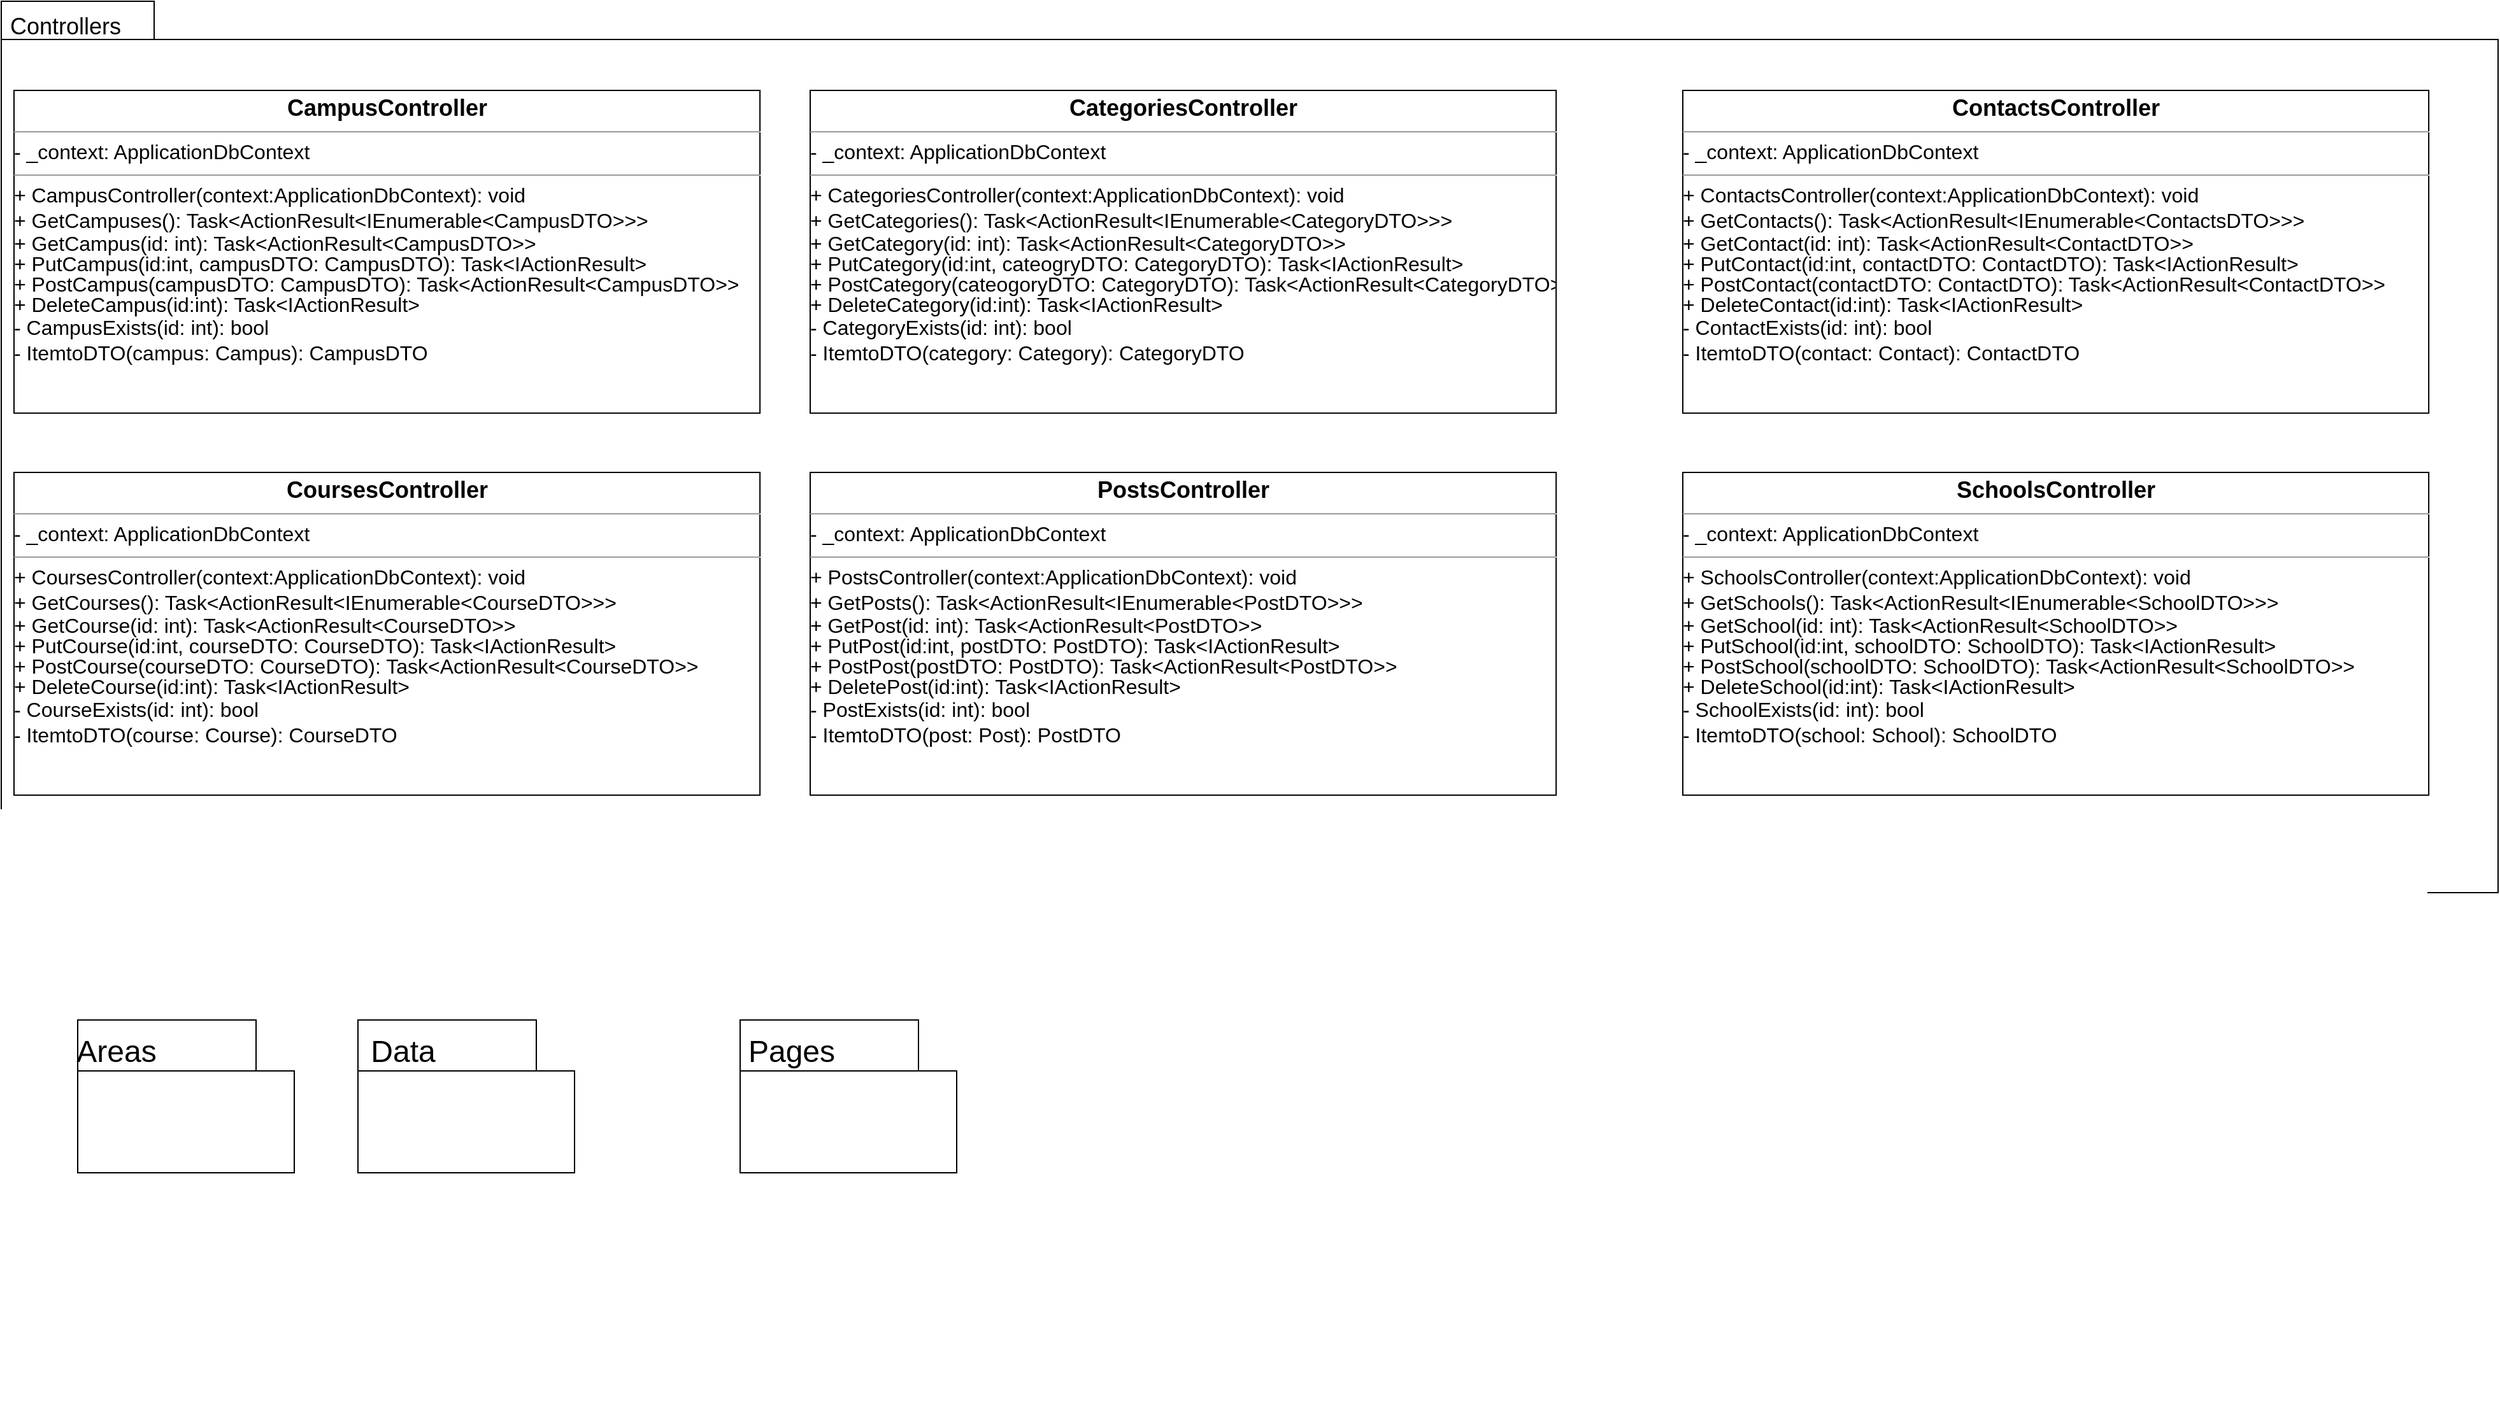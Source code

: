 <mxfile version="17.2.4" type="github">
  <diagram id="C5RBs43oDa-KdzZeNtuy" name="Page-1">
    <mxGraphModel dx="1404" dy="1586" grid="1" gridSize="10" guides="1" tooltips="1" connect="1" arrows="1" fold="1" page="1" pageScale="1" pageWidth="827" pageHeight="1169" math="0" shadow="0">
      <root>
        <mxCell id="WIyWlLk6GJQsqaUBKTNV-0" />
        <mxCell id="WIyWlLk6GJQsqaUBKTNV-1" parent="WIyWlLk6GJQsqaUBKTNV-0" />
        <mxCell id="4j7_rOV1OPiqbK45I4t4-2" value="" style="group" vertex="1" connectable="0" parent="WIyWlLk6GJQsqaUBKTNV-1">
          <mxGeometry y="80" width="1960" height="1110" as="geometry" />
        </mxCell>
        <mxCell id="4j7_rOV1OPiqbK45I4t4-22" value="" style="group" vertex="1" connectable="0" parent="4j7_rOV1OPiqbK45I4t4-2">
          <mxGeometry x="50" y="800" width="180" height="120" as="geometry" />
        </mxCell>
        <mxCell id="4j7_rOV1OPiqbK45I4t4-16" value="" style="shape=folder;fontStyle=1;spacingTop=10;tabWidth=140;tabHeight=40;tabPosition=left;html=1;fontSize=18;" vertex="1" parent="4j7_rOV1OPiqbK45I4t4-22">
          <mxGeometry x="10" width="170" height="120" as="geometry" />
        </mxCell>
        <mxCell id="4j7_rOV1OPiqbK45I4t4-19" value="&lt;font style=&quot;font-size: 24px&quot;&gt;Areas&lt;/font&gt;" style="text;html=1;align=center;verticalAlign=middle;resizable=0;points=[];autosize=1;strokeColor=none;fillColor=none;fontSize=18;" vertex="1" parent="4j7_rOV1OPiqbK45I4t4-22">
          <mxGeometry y="10" width="80" height="30" as="geometry" />
        </mxCell>
        <mxCell id="4j7_rOV1OPiqbK45I4t4-23" value="" style="group" vertex="1" connectable="0" parent="4j7_rOV1OPiqbK45I4t4-2">
          <mxGeometry x="280" y="800" width="170" height="120" as="geometry" />
        </mxCell>
        <mxCell id="4j7_rOV1OPiqbK45I4t4-20" value="" style="shape=folder;fontStyle=1;spacingTop=10;tabWidth=140;tabHeight=40;tabPosition=left;html=1;fontSize=18;" vertex="1" parent="4j7_rOV1OPiqbK45I4t4-23">
          <mxGeometry width="170" height="120" as="geometry" />
        </mxCell>
        <mxCell id="4j7_rOV1OPiqbK45I4t4-21" value="Data" style="text;html=1;align=center;verticalAlign=middle;resizable=0;points=[];autosize=1;strokeColor=none;fillColor=none;fontSize=24;" vertex="1" parent="4j7_rOV1OPiqbK45I4t4-23">
          <mxGeometry y="10" width="70" height="30" as="geometry" />
        </mxCell>
        <mxCell id="4j7_rOV1OPiqbK45I4t4-24" value="" style="group" vertex="1" connectable="0" parent="4j7_rOV1OPiqbK45I4t4-2">
          <mxGeometry width="1960" height="700" as="geometry" />
        </mxCell>
        <mxCell id="4j7_rOV1OPiqbK45I4t4-0" value="" style="shape=folder;fontStyle=1;spacingTop=10;tabWidth=120;tabHeight=30;tabPosition=left;html=1;" vertex="1" parent="4j7_rOV1OPiqbK45I4t4-24">
          <mxGeometry width="1960" height="700" as="geometry" />
        </mxCell>
        <mxCell id="4j7_rOV1OPiqbK45I4t4-1" value="&lt;font style=&quot;font-size: 18px&quot;&gt;Controllers&lt;/font&gt;" style="text;html=1;align=center;verticalAlign=middle;resizable=0;points=[];autosize=1;strokeColor=none;fillColor=none;" vertex="1" parent="4j7_rOV1OPiqbK45I4t4-24">
          <mxGeometry y="10.0" width="100" height="20" as="geometry" />
        </mxCell>
        <mxCell id="4j7_rOV1OPiqbK45I4t4-3" value="&lt;p style=&quot;margin: 0px ; margin-top: 4px ; text-align: center&quot;&gt;&lt;b&gt;&lt;font style=&quot;font-size: 18px&quot;&gt;CampusController&lt;/font&gt;&lt;/b&gt;&lt;/p&gt;&lt;hr size=&quot;1&quot;&gt;&lt;font size=&quot;3&quot;&gt;- _context: ApplicationDbContext&lt;/font&gt;&lt;div style=&quot;height: 2px&quot;&gt;&lt;/div&gt;&lt;hr size=&quot;1&quot;&gt;&lt;div style=&quot;height: 2px&quot;&gt;&lt;font size=&quot;3&quot;&gt;+ CampusController(context:ApplicationDbContext): void&lt;/font&gt;&lt;/div&gt;&lt;div style=&quot;height: 2px&quot;&gt;&lt;font size=&quot;3&quot;&gt;&lt;br&gt;&lt;/font&gt;&lt;/div&gt;&lt;div style=&quot;height: 2px&quot;&gt;&lt;font size=&quot;3&quot;&gt;&lt;br&gt;&lt;/font&gt;&lt;/div&gt;&lt;div style=&quot;height: 2px&quot;&gt;&lt;font size=&quot;3&quot;&gt;&lt;br&gt;&lt;/font&gt;&lt;/div&gt;&lt;div style=&quot;height: 2px&quot;&gt;&lt;font size=&quot;3&quot;&gt;&lt;br&gt;&lt;/font&gt;&lt;/div&gt;&lt;div style=&quot;height: 2px&quot;&gt;&lt;font size=&quot;3&quot;&gt;&lt;br&gt;&lt;/font&gt;&lt;/div&gt;&lt;div style=&quot;height: 2px&quot;&gt;&lt;font size=&quot;3&quot;&gt;&lt;br&gt;&lt;/font&gt;&lt;/div&gt;&lt;div style=&quot;height: 2px&quot;&gt;&lt;font size=&quot;3&quot;&gt;&lt;br&gt;&lt;/font&gt;&lt;/div&gt;&lt;div style=&quot;height: 2px&quot;&gt;&lt;font size=&quot;3&quot;&gt;&lt;br&gt;&lt;/font&gt;&lt;/div&gt;&lt;div style=&quot;height: 2px&quot;&gt;&lt;font size=&quot;3&quot;&gt;&lt;br&gt;&lt;/font&gt;&lt;/div&gt;&lt;div style=&quot;height: 2px&quot;&gt;&lt;font size=&quot;3&quot;&gt;+ GetCampuses(): Task&amp;lt;ActionResult&amp;lt;IEnumerable&amp;lt;CampusDTO&amp;gt;&amp;gt;&amp;gt;&lt;/font&gt;&lt;/div&gt;&lt;div style=&quot;height: 2px&quot;&gt;&lt;font size=&quot;3&quot;&gt;&lt;br&gt;&lt;/font&gt;&lt;/div&gt;&lt;div style=&quot;height: 2px&quot;&gt;&lt;font size=&quot;3&quot;&gt;&lt;br&gt;&lt;/font&gt;&lt;/div&gt;&lt;div style=&quot;height: 2px&quot;&gt;&lt;font size=&quot;3&quot;&gt;&lt;br&gt;&lt;/font&gt;&lt;/div&gt;&lt;div style=&quot;height: 2px&quot;&gt;&lt;font size=&quot;3&quot;&gt;&lt;br&gt;&lt;/font&gt;&lt;/div&gt;&lt;div style=&quot;height: 2px&quot;&gt;&lt;font size=&quot;3&quot;&gt;&lt;br&gt;&lt;/font&gt;&lt;/div&gt;&lt;div style=&quot;height: 2px&quot;&gt;&lt;font size=&quot;3&quot;&gt;&lt;br&gt;&lt;/font&gt;&lt;/div&gt;&lt;div style=&quot;height: 2px&quot;&gt;&lt;font size=&quot;3&quot;&gt;&lt;br&gt;&lt;/font&gt;&lt;/div&gt;&lt;div style=&quot;height: 2px&quot;&gt;&lt;font size=&quot;3&quot;&gt;&lt;br&gt;&lt;/font&gt;&lt;/div&gt;&lt;div style=&quot;height: 2px&quot;&gt;&lt;font size=&quot;3&quot;&gt;+ GetCampus(id: int): Task&amp;lt;ActionResult&amp;lt;CampusDTO&amp;gt;&amp;gt;&lt;/font&gt;&lt;/div&gt;&lt;div style=&quot;height: 2px&quot;&gt;&lt;font size=&quot;3&quot;&gt;&lt;br&gt;&lt;/font&gt;&lt;/div&gt;&lt;div style=&quot;height: 2px&quot;&gt;&lt;font size=&quot;3&quot;&gt;&lt;br&gt;&lt;/font&gt;&lt;/div&gt;&lt;div style=&quot;height: 2px&quot;&gt;&lt;font size=&quot;3&quot;&gt;&lt;br&gt;&lt;/font&gt;&lt;/div&gt;&lt;div style=&quot;height: 2px&quot;&gt;&lt;font size=&quot;3&quot;&gt;&lt;br&gt;&lt;/font&gt;&lt;/div&gt;&lt;div style=&quot;height: 2px&quot;&gt;&lt;font size=&quot;3&quot;&gt;&lt;br&gt;&lt;/font&gt;&lt;/div&gt;&lt;div style=&quot;height: 2px&quot;&gt;&lt;font size=&quot;3&quot;&gt;&lt;br&gt;&lt;/font&gt;&lt;/div&gt;&lt;div style=&quot;height: 2px&quot;&gt;&lt;font size=&quot;3&quot;&gt;&lt;br&gt;&lt;/font&gt;&lt;/div&gt;&lt;div style=&quot;height: 2px&quot;&gt;&lt;font size=&quot;3&quot;&gt;+ PutCampus(id:int, campusDTO: CampusDTO): Task&amp;lt;IActionResult&amp;gt;&lt;/font&gt;&lt;/div&gt;&lt;div style=&quot;height: 2px&quot;&gt;&lt;font size=&quot;3&quot;&gt;&lt;br&gt;&lt;/font&gt;&lt;/div&gt;&lt;div style=&quot;height: 2px&quot;&gt;&lt;font size=&quot;3&quot;&gt;&lt;br&gt;&lt;/font&gt;&lt;/div&gt;&lt;div style=&quot;height: 2px&quot;&gt;&lt;font size=&quot;3&quot;&gt;&lt;br&gt;&lt;/font&gt;&lt;/div&gt;&lt;div style=&quot;height: 2px&quot;&gt;&lt;font size=&quot;3&quot;&gt;&lt;br&gt;&lt;/font&gt;&lt;/div&gt;&lt;div style=&quot;height: 2px&quot;&gt;&lt;font size=&quot;3&quot;&gt;&lt;br&gt;&lt;/font&gt;&lt;/div&gt;&lt;div style=&quot;height: 2px&quot;&gt;&lt;font size=&quot;3&quot;&gt;&lt;br&gt;&lt;/font&gt;&lt;/div&gt;&lt;div style=&quot;height: 2px&quot;&gt;&lt;font size=&quot;3&quot;&gt;&lt;br&gt;&lt;/font&gt;&lt;/div&gt;&lt;div style=&quot;height: 2px&quot;&gt;&lt;font size=&quot;3&quot;&gt;+ PostCampus(campusDTO: CampusDTO): Task&amp;lt;ActionResult&amp;lt;CampusDTO&amp;gt;&amp;gt;&lt;/font&gt;&lt;/div&gt;&lt;div style=&quot;height: 2px&quot;&gt;&lt;font size=&quot;3&quot;&gt;&lt;br&gt;&lt;/font&gt;&lt;/div&gt;&lt;div style=&quot;height: 2px&quot;&gt;&lt;font size=&quot;3&quot;&gt;&lt;br&gt;&lt;/font&gt;&lt;/div&gt;&lt;div style=&quot;height: 2px&quot;&gt;&lt;font size=&quot;3&quot;&gt;&lt;br&gt;&lt;/font&gt;&lt;/div&gt;&lt;div style=&quot;height: 2px&quot;&gt;&lt;font size=&quot;3&quot;&gt;&lt;br&gt;&lt;/font&gt;&lt;/div&gt;&lt;div style=&quot;height: 2px&quot;&gt;&lt;font size=&quot;3&quot;&gt;&lt;br&gt;&lt;/font&gt;&lt;/div&gt;&lt;div style=&quot;height: 2px&quot;&gt;&lt;font size=&quot;3&quot;&gt;&lt;br&gt;&lt;/font&gt;&lt;/div&gt;&lt;div style=&quot;height: 2px&quot;&gt;&lt;font size=&quot;3&quot;&gt;&lt;br&gt;&lt;/font&gt;&lt;/div&gt;&lt;div style=&quot;height: 2px&quot;&gt;&lt;font size=&quot;3&quot;&gt;+ DeleteCampus(id:int): Task&amp;lt;IActionResult&amp;gt;&lt;/font&gt;&lt;/div&gt;&lt;div style=&quot;height: 2px&quot;&gt;&lt;font size=&quot;3&quot;&gt;&lt;br&gt;&lt;/font&gt;&lt;/div&gt;&lt;div style=&quot;height: 2px&quot;&gt;&lt;font size=&quot;3&quot;&gt;&lt;br&gt;&lt;/font&gt;&lt;/div&gt;&lt;div style=&quot;height: 2px&quot;&gt;&lt;font size=&quot;3&quot;&gt;&lt;br&gt;&lt;/font&gt;&lt;/div&gt;&lt;div style=&quot;height: 2px&quot;&gt;&lt;font size=&quot;3&quot;&gt;&lt;br&gt;&lt;/font&gt;&lt;/div&gt;&lt;div style=&quot;height: 2px&quot;&gt;&lt;font size=&quot;3&quot;&gt;&lt;br&gt;&lt;/font&gt;&lt;/div&gt;&lt;div style=&quot;height: 2px&quot;&gt;&lt;font size=&quot;3&quot;&gt;&lt;br&gt;&lt;/font&gt;&lt;/div&gt;&lt;div style=&quot;height: 2px&quot;&gt;&lt;font size=&quot;3&quot;&gt;&lt;br&gt;&lt;/font&gt;&lt;/div&gt;&lt;div style=&quot;height: 2px&quot;&gt;&lt;font size=&quot;3&quot;&gt;&lt;br&gt;&lt;/font&gt;&lt;/div&gt;&lt;div style=&quot;height: 2px&quot;&gt;&lt;font size=&quot;3&quot;&gt;- CampusExists(id: int): bool&lt;/font&gt;&lt;/div&gt;&lt;div style=&quot;height: 2px&quot;&gt;&lt;font size=&quot;3&quot;&gt;&lt;br&gt;&lt;/font&gt;&lt;/div&gt;&lt;div style=&quot;height: 2px&quot;&gt;&lt;font size=&quot;3&quot;&gt;&lt;br&gt;&lt;/font&gt;&lt;/div&gt;&lt;div style=&quot;height: 2px&quot;&gt;&lt;font size=&quot;3&quot;&gt;&lt;br&gt;&lt;/font&gt;&lt;/div&gt;&lt;div style=&quot;height: 2px&quot;&gt;&lt;br&gt;&lt;/div&gt;&lt;div style=&quot;height: 2px&quot;&gt;&lt;br&gt;&lt;/div&gt;&lt;div style=&quot;height: 2px&quot;&gt;&lt;br&gt;&lt;/div&gt;&lt;div style=&quot;height: 2px&quot;&gt;&lt;br&gt;&lt;/div&gt;&lt;div style=&quot;height: 2px&quot;&gt;&lt;br&gt;&lt;/div&gt;&lt;div style=&quot;height: 2px&quot;&gt;&lt;font size=&quot;3&quot;&gt;&lt;br&gt;&lt;/font&gt;&lt;/div&gt;&lt;div style=&quot;height: 2px&quot;&gt;&lt;font size=&quot;3&quot;&gt;- ItemtoDTO(campus: Campus): CampusDTO&lt;/font&gt;&lt;/div&gt;&lt;div style=&quot;height: 2px&quot;&gt;&lt;font size=&quot;3&quot;&gt;&lt;br&gt;&lt;/font&gt;&lt;/div&gt;&lt;div style=&quot;height: 2px&quot;&gt;&lt;font size=&quot;3&quot;&gt;&lt;br&gt;&lt;/font&gt;&lt;/div&gt;&lt;div style=&quot;height: 2px&quot;&gt;&lt;br&gt;&lt;/div&gt;" style="verticalAlign=top;align=left;overflow=fill;fontSize=12;fontFamily=Helvetica;html=1;" vertex="1" parent="4j7_rOV1OPiqbK45I4t4-24">
          <mxGeometry x="10" y="70" width="585.57" height="253.42" as="geometry" />
        </mxCell>
        <mxCell id="4j7_rOV1OPiqbK45I4t4-5" value="&lt;p style=&quot;margin: 0px ; margin-top: 4px ; text-align: center&quot;&gt;&lt;b&gt;&lt;font style=&quot;font-size: 18px&quot;&gt;CategoriesController&lt;/font&gt;&lt;/b&gt;&lt;/p&gt;&lt;hr size=&quot;1&quot;&gt;&lt;font size=&quot;3&quot;&gt;- _context: ApplicationDbContext&lt;/font&gt;&lt;div style=&quot;height: 2px&quot;&gt;&lt;/div&gt;&lt;hr size=&quot;1&quot;&gt;&lt;div style=&quot;height: 2px&quot;&gt;&lt;font size=&quot;3&quot;&gt;+ CategoriesController(context:ApplicationDbContext): void&lt;/font&gt;&lt;/div&gt;&lt;div style=&quot;height: 2px&quot;&gt;&lt;font size=&quot;3&quot;&gt;&lt;br&gt;&lt;/font&gt;&lt;/div&gt;&lt;div style=&quot;height: 2px&quot;&gt;&lt;font size=&quot;3&quot;&gt;&lt;br&gt;&lt;/font&gt;&lt;/div&gt;&lt;div style=&quot;height: 2px&quot;&gt;&lt;font size=&quot;3&quot;&gt;&lt;br&gt;&lt;/font&gt;&lt;/div&gt;&lt;div style=&quot;height: 2px&quot;&gt;&lt;font size=&quot;3&quot;&gt;&lt;br&gt;&lt;/font&gt;&lt;/div&gt;&lt;div style=&quot;height: 2px&quot;&gt;&lt;font size=&quot;3&quot;&gt;&lt;br&gt;&lt;/font&gt;&lt;/div&gt;&lt;div style=&quot;height: 2px&quot;&gt;&lt;font size=&quot;3&quot;&gt;&lt;br&gt;&lt;/font&gt;&lt;/div&gt;&lt;div style=&quot;height: 2px&quot;&gt;&lt;font size=&quot;3&quot;&gt;&lt;br&gt;&lt;/font&gt;&lt;/div&gt;&lt;div style=&quot;height: 2px&quot;&gt;&lt;font size=&quot;3&quot;&gt;&lt;br&gt;&lt;/font&gt;&lt;/div&gt;&lt;div style=&quot;height: 2px&quot;&gt;&lt;font size=&quot;3&quot;&gt;&lt;br&gt;&lt;/font&gt;&lt;/div&gt;&lt;div style=&quot;height: 2px&quot;&gt;&lt;font size=&quot;3&quot;&gt;+ GetCategories(): Task&amp;lt;ActionResult&amp;lt;IEnumerable&amp;lt;CategoryDTO&amp;gt;&amp;gt;&amp;gt;&lt;/font&gt;&lt;/div&gt;&lt;div style=&quot;height: 2px&quot;&gt;&lt;font size=&quot;3&quot;&gt;&lt;br&gt;&lt;/font&gt;&lt;/div&gt;&lt;div style=&quot;height: 2px&quot;&gt;&lt;font size=&quot;3&quot;&gt;&lt;br&gt;&lt;/font&gt;&lt;/div&gt;&lt;div style=&quot;height: 2px&quot;&gt;&lt;font size=&quot;3&quot;&gt;&lt;br&gt;&lt;/font&gt;&lt;/div&gt;&lt;div style=&quot;height: 2px&quot;&gt;&lt;font size=&quot;3&quot;&gt;&lt;br&gt;&lt;/font&gt;&lt;/div&gt;&lt;div style=&quot;height: 2px&quot;&gt;&lt;font size=&quot;3&quot;&gt;&lt;br&gt;&lt;/font&gt;&lt;/div&gt;&lt;div style=&quot;height: 2px&quot;&gt;&lt;font size=&quot;3&quot;&gt;&lt;br&gt;&lt;/font&gt;&lt;/div&gt;&lt;div style=&quot;height: 2px&quot;&gt;&lt;font size=&quot;3&quot;&gt;&lt;br&gt;&lt;/font&gt;&lt;/div&gt;&lt;div style=&quot;height: 2px&quot;&gt;&lt;font size=&quot;3&quot;&gt;&lt;br&gt;&lt;/font&gt;&lt;/div&gt;&lt;div style=&quot;height: 2px&quot;&gt;&lt;font size=&quot;3&quot;&gt;+ GetCategory(id: int): Task&amp;lt;ActionResult&amp;lt;CategoryDTO&amp;gt;&amp;gt;&lt;/font&gt;&lt;/div&gt;&lt;div style=&quot;height: 2px&quot;&gt;&lt;font size=&quot;3&quot;&gt;&lt;br&gt;&lt;/font&gt;&lt;/div&gt;&lt;div style=&quot;height: 2px&quot;&gt;&lt;font size=&quot;3&quot;&gt;&lt;br&gt;&lt;/font&gt;&lt;/div&gt;&lt;div style=&quot;height: 2px&quot;&gt;&lt;font size=&quot;3&quot;&gt;&lt;br&gt;&lt;/font&gt;&lt;/div&gt;&lt;div style=&quot;height: 2px&quot;&gt;&lt;font size=&quot;3&quot;&gt;&lt;br&gt;&lt;/font&gt;&lt;/div&gt;&lt;div style=&quot;height: 2px&quot;&gt;&lt;font size=&quot;3&quot;&gt;&lt;br&gt;&lt;/font&gt;&lt;/div&gt;&lt;div style=&quot;height: 2px&quot;&gt;&lt;font size=&quot;3&quot;&gt;&lt;br&gt;&lt;/font&gt;&lt;/div&gt;&lt;div style=&quot;height: 2px&quot;&gt;&lt;font size=&quot;3&quot;&gt;&lt;br&gt;&lt;/font&gt;&lt;/div&gt;&lt;div style=&quot;height: 2px&quot;&gt;&lt;font size=&quot;3&quot;&gt;+ PutCategory(id:int, cateogryDTO: CategoryDTO): Task&amp;lt;IActionResult&amp;gt;&lt;/font&gt;&lt;/div&gt;&lt;div style=&quot;height: 2px&quot;&gt;&lt;font size=&quot;3&quot;&gt;&lt;br&gt;&lt;/font&gt;&lt;/div&gt;&lt;div style=&quot;height: 2px&quot;&gt;&lt;font size=&quot;3&quot;&gt;&lt;br&gt;&lt;/font&gt;&lt;/div&gt;&lt;div style=&quot;height: 2px&quot;&gt;&lt;font size=&quot;3&quot;&gt;&lt;br&gt;&lt;/font&gt;&lt;/div&gt;&lt;div style=&quot;height: 2px&quot;&gt;&lt;font size=&quot;3&quot;&gt;&lt;br&gt;&lt;/font&gt;&lt;/div&gt;&lt;div style=&quot;height: 2px&quot;&gt;&lt;font size=&quot;3&quot;&gt;&lt;br&gt;&lt;/font&gt;&lt;/div&gt;&lt;div style=&quot;height: 2px&quot;&gt;&lt;font size=&quot;3&quot;&gt;&lt;br&gt;&lt;/font&gt;&lt;/div&gt;&lt;div style=&quot;height: 2px&quot;&gt;&lt;font size=&quot;3&quot;&gt;&lt;br&gt;&lt;/font&gt;&lt;/div&gt;&lt;div style=&quot;height: 2px&quot;&gt;&lt;font size=&quot;3&quot;&gt;+ PostCategory(cateogoryDTO: CategoryDTO): Task&amp;lt;ActionResult&amp;lt;CategoryDTO&amp;gt;&amp;gt;&lt;/font&gt;&lt;/div&gt;&lt;div style=&quot;height: 2px&quot;&gt;&lt;font size=&quot;3&quot;&gt;&lt;br&gt;&lt;/font&gt;&lt;/div&gt;&lt;div style=&quot;height: 2px&quot;&gt;&lt;font size=&quot;3&quot;&gt;&lt;br&gt;&lt;/font&gt;&lt;/div&gt;&lt;div style=&quot;height: 2px&quot;&gt;&lt;font size=&quot;3&quot;&gt;&lt;br&gt;&lt;/font&gt;&lt;/div&gt;&lt;div style=&quot;height: 2px&quot;&gt;&lt;font size=&quot;3&quot;&gt;&lt;br&gt;&lt;/font&gt;&lt;/div&gt;&lt;div style=&quot;height: 2px&quot;&gt;&lt;font size=&quot;3&quot;&gt;&lt;br&gt;&lt;/font&gt;&lt;/div&gt;&lt;div style=&quot;height: 2px&quot;&gt;&lt;font size=&quot;3&quot;&gt;&lt;br&gt;&lt;/font&gt;&lt;/div&gt;&lt;div style=&quot;height: 2px&quot;&gt;&lt;font size=&quot;3&quot;&gt;&lt;br&gt;&lt;/font&gt;&lt;/div&gt;&lt;div style=&quot;height: 2px&quot;&gt;&lt;font size=&quot;3&quot;&gt;+ DeleteCategory(id:int): Task&amp;lt;IActionResult&amp;gt;&lt;/font&gt;&lt;/div&gt;&lt;div style=&quot;height: 2px&quot;&gt;&lt;font size=&quot;3&quot;&gt;&lt;br&gt;&lt;/font&gt;&lt;/div&gt;&lt;div style=&quot;height: 2px&quot;&gt;&lt;font size=&quot;3&quot;&gt;&lt;br&gt;&lt;/font&gt;&lt;/div&gt;&lt;div style=&quot;height: 2px&quot;&gt;&lt;font size=&quot;3&quot;&gt;&lt;br&gt;&lt;/font&gt;&lt;/div&gt;&lt;div style=&quot;height: 2px&quot;&gt;&lt;font size=&quot;3&quot;&gt;&lt;br&gt;&lt;/font&gt;&lt;/div&gt;&lt;div style=&quot;height: 2px&quot;&gt;&lt;font size=&quot;3&quot;&gt;&lt;br&gt;&lt;/font&gt;&lt;/div&gt;&lt;div style=&quot;height: 2px&quot;&gt;&lt;font size=&quot;3&quot;&gt;&lt;br&gt;&lt;/font&gt;&lt;/div&gt;&lt;div style=&quot;height: 2px&quot;&gt;&lt;font size=&quot;3&quot;&gt;&lt;br&gt;&lt;/font&gt;&lt;/div&gt;&lt;div style=&quot;height: 2px&quot;&gt;&lt;font size=&quot;3&quot;&gt;&lt;br&gt;&lt;/font&gt;&lt;/div&gt;&lt;div style=&quot;height: 2px&quot;&gt;&lt;font size=&quot;3&quot;&gt;- CategoryExists(id: int): bool&lt;/font&gt;&lt;/div&gt;&lt;div style=&quot;height: 2px&quot;&gt;&lt;font size=&quot;3&quot;&gt;&lt;br&gt;&lt;/font&gt;&lt;/div&gt;&lt;div style=&quot;height: 2px&quot;&gt;&lt;font size=&quot;3&quot;&gt;&lt;br&gt;&lt;/font&gt;&lt;/div&gt;&lt;div style=&quot;height: 2px&quot;&gt;&lt;font size=&quot;3&quot;&gt;&lt;br&gt;&lt;/font&gt;&lt;/div&gt;&lt;div style=&quot;height: 2px&quot;&gt;&lt;br&gt;&lt;/div&gt;&lt;div style=&quot;height: 2px&quot;&gt;&lt;br&gt;&lt;/div&gt;&lt;div style=&quot;height: 2px&quot;&gt;&lt;br&gt;&lt;/div&gt;&lt;div style=&quot;height: 2px&quot;&gt;&lt;br&gt;&lt;/div&gt;&lt;div style=&quot;height: 2px&quot;&gt;&lt;br&gt;&lt;/div&gt;&lt;div style=&quot;height: 2px&quot;&gt;&lt;font size=&quot;3&quot;&gt;&lt;br&gt;&lt;/font&gt;&lt;/div&gt;&lt;div style=&quot;height: 2px&quot;&gt;&lt;font size=&quot;3&quot;&gt;- ItemtoDTO(category: Category): CategoryDTO&lt;/font&gt;&lt;/div&gt;&lt;div style=&quot;height: 2px&quot;&gt;&lt;font size=&quot;3&quot;&gt;&lt;br&gt;&lt;/font&gt;&lt;/div&gt;&lt;div style=&quot;height: 2px&quot;&gt;&lt;font size=&quot;3&quot;&gt;&lt;br&gt;&lt;/font&gt;&lt;/div&gt;&lt;div style=&quot;height: 2px&quot;&gt;&lt;br&gt;&lt;/div&gt;" style="verticalAlign=top;align=left;overflow=fill;fontSize=12;fontFamily=Helvetica;html=1;" vertex="1" parent="4j7_rOV1OPiqbK45I4t4-24">
          <mxGeometry x="635" y="70" width="585.57" height="253.42" as="geometry" />
        </mxCell>
        <mxCell id="4j7_rOV1OPiqbK45I4t4-12" value="&lt;p style=&quot;margin: 0px ; margin-top: 4px ; text-align: center&quot;&gt;&lt;b&gt;&lt;font style=&quot;font-size: 18px&quot;&gt;ContactsController&lt;/font&gt;&lt;/b&gt;&lt;/p&gt;&lt;hr size=&quot;1&quot;&gt;&lt;font size=&quot;3&quot;&gt;- _context: ApplicationDbContext&lt;/font&gt;&lt;div style=&quot;height: 2px&quot;&gt;&lt;/div&gt;&lt;hr size=&quot;1&quot;&gt;&lt;div style=&quot;height: 2px&quot;&gt;&lt;font size=&quot;3&quot;&gt;+ ContactsController(context:ApplicationDbContext): void&lt;/font&gt;&lt;/div&gt;&lt;div style=&quot;height: 2px&quot;&gt;&lt;font size=&quot;3&quot;&gt;&lt;br&gt;&lt;/font&gt;&lt;/div&gt;&lt;div style=&quot;height: 2px&quot;&gt;&lt;font size=&quot;3&quot;&gt;&lt;br&gt;&lt;/font&gt;&lt;/div&gt;&lt;div style=&quot;height: 2px&quot;&gt;&lt;font size=&quot;3&quot;&gt;&lt;br&gt;&lt;/font&gt;&lt;/div&gt;&lt;div style=&quot;height: 2px&quot;&gt;&lt;font size=&quot;3&quot;&gt;&lt;br&gt;&lt;/font&gt;&lt;/div&gt;&lt;div style=&quot;height: 2px&quot;&gt;&lt;font size=&quot;3&quot;&gt;&lt;br&gt;&lt;/font&gt;&lt;/div&gt;&lt;div style=&quot;height: 2px&quot;&gt;&lt;font size=&quot;3&quot;&gt;&lt;br&gt;&lt;/font&gt;&lt;/div&gt;&lt;div style=&quot;height: 2px&quot;&gt;&lt;font size=&quot;3&quot;&gt;&lt;br&gt;&lt;/font&gt;&lt;/div&gt;&lt;div style=&quot;height: 2px&quot;&gt;&lt;font size=&quot;3&quot;&gt;&lt;br&gt;&lt;/font&gt;&lt;/div&gt;&lt;div style=&quot;height: 2px&quot;&gt;&lt;font size=&quot;3&quot;&gt;&lt;br&gt;&lt;/font&gt;&lt;/div&gt;&lt;div style=&quot;height: 2px&quot;&gt;&lt;font size=&quot;3&quot;&gt;+ GetContacts(): Task&amp;lt;ActionResult&amp;lt;IEnumerable&amp;lt;ContactsDTO&amp;gt;&amp;gt;&amp;gt;&lt;/font&gt;&lt;/div&gt;&lt;div style=&quot;height: 2px&quot;&gt;&lt;font size=&quot;3&quot;&gt;&lt;br&gt;&lt;/font&gt;&lt;/div&gt;&lt;div style=&quot;height: 2px&quot;&gt;&lt;font size=&quot;3&quot;&gt;&lt;br&gt;&lt;/font&gt;&lt;/div&gt;&lt;div style=&quot;height: 2px&quot;&gt;&lt;font size=&quot;3&quot;&gt;&lt;br&gt;&lt;/font&gt;&lt;/div&gt;&lt;div style=&quot;height: 2px&quot;&gt;&lt;font size=&quot;3&quot;&gt;&lt;br&gt;&lt;/font&gt;&lt;/div&gt;&lt;div style=&quot;height: 2px&quot;&gt;&lt;font size=&quot;3&quot;&gt;&lt;br&gt;&lt;/font&gt;&lt;/div&gt;&lt;div style=&quot;height: 2px&quot;&gt;&lt;font size=&quot;3&quot;&gt;&lt;br&gt;&lt;/font&gt;&lt;/div&gt;&lt;div style=&quot;height: 2px&quot;&gt;&lt;font size=&quot;3&quot;&gt;&lt;br&gt;&lt;/font&gt;&lt;/div&gt;&lt;div style=&quot;height: 2px&quot;&gt;&lt;font size=&quot;3&quot;&gt;&lt;br&gt;&lt;/font&gt;&lt;/div&gt;&lt;div style=&quot;height: 2px&quot;&gt;&lt;font size=&quot;3&quot;&gt;+ GetContact(id: int): Task&amp;lt;ActionResult&amp;lt;ContactDTO&amp;gt;&amp;gt;&lt;/font&gt;&lt;/div&gt;&lt;div style=&quot;height: 2px&quot;&gt;&lt;font size=&quot;3&quot;&gt;&lt;br&gt;&lt;/font&gt;&lt;/div&gt;&lt;div style=&quot;height: 2px&quot;&gt;&lt;font size=&quot;3&quot;&gt;&lt;br&gt;&lt;/font&gt;&lt;/div&gt;&lt;div style=&quot;height: 2px&quot;&gt;&lt;font size=&quot;3&quot;&gt;&lt;br&gt;&lt;/font&gt;&lt;/div&gt;&lt;div style=&quot;height: 2px&quot;&gt;&lt;font size=&quot;3&quot;&gt;&lt;br&gt;&lt;/font&gt;&lt;/div&gt;&lt;div style=&quot;height: 2px&quot;&gt;&lt;font size=&quot;3&quot;&gt;&lt;br&gt;&lt;/font&gt;&lt;/div&gt;&lt;div style=&quot;height: 2px&quot;&gt;&lt;font size=&quot;3&quot;&gt;&lt;br&gt;&lt;/font&gt;&lt;/div&gt;&lt;div style=&quot;height: 2px&quot;&gt;&lt;font size=&quot;3&quot;&gt;&lt;br&gt;&lt;/font&gt;&lt;/div&gt;&lt;div style=&quot;height: 2px&quot;&gt;&lt;font size=&quot;3&quot;&gt;+ PutContact(id:int, contactDTO: ContactDTO): Task&amp;lt;IActionResult&amp;gt;&lt;/font&gt;&lt;/div&gt;&lt;div style=&quot;height: 2px&quot;&gt;&lt;font size=&quot;3&quot;&gt;&lt;br&gt;&lt;/font&gt;&lt;/div&gt;&lt;div style=&quot;height: 2px&quot;&gt;&lt;font size=&quot;3&quot;&gt;&lt;br&gt;&lt;/font&gt;&lt;/div&gt;&lt;div style=&quot;height: 2px&quot;&gt;&lt;font size=&quot;3&quot;&gt;&lt;br&gt;&lt;/font&gt;&lt;/div&gt;&lt;div style=&quot;height: 2px&quot;&gt;&lt;font size=&quot;3&quot;&gt;&lt;br&gt;&lt;/font&gt;&lt;/div&gt;&lt;div style=&quot;height: 2px&quot;&gt;&lt;font size=&quot;3&quot;&gt;&lt;br&gt;&lt;/font&gt;&lt;/div&gt;&lt;div style=&quot;height: 2px&quot;&gt;&lt;font size=&quot;3&quot;&gt;&lt;br&gt;&lt;/font&gt;&lt;/div&gt;&lt;div style=&quot;height: 2px&quot;&gt;&lt;font size=&quot;3&quot;&gt;&lt;br&gt;&lt;/font&gt;&lt;/div&gt;&lt;div style=&quot;height: 2px&quot;&gt;&lt;font size=&quot;3&quot;&gt;+ PostContact(contactDTO: ContactDTO): Task&amp;lt;ActionResult&amp;lt;ContactDTO&amp;gt;&amp;gt;&lt;/font&gt;&lt;/div&gt;&lt;div style=&quot;height: 2px&quot;&gt;&lt;font size=&quot;3&quot;&gt;&lt;br&gt;&lt;/font&gt;&lt;/div&gt;&lt;div style=&quot;height: 2px&quot;&gt;&lt;font size=&quot;3&quot;&gt;&lt;br&gt;&lt;/font&gt;&lt;/div&gt;&lt;div style=&quot;height: 2px&quot;&gt;&lt;font size=&quot;3&quot;&gt;&lt;br&gt;&lt;/font&gt;&lt;/div&gt;&lt;div style=&quot;height: 2px&quot;&gt;&lt;font size=&quot;3&quot;&gt;&lt;br&gt;&lt;/font&gt;&lt;/div&gt;&lt;div style=&quot;height: 2px&quot;&gt;&lt;font size=&quot;3&quot;&gt;&lt;br&gt;&lt;/font&gt;&lt;/div&gt;&lt;div style=&quot;height: 2px&quot;&gt;&lt;font size=&quot;3&quot;&gt;&lt;br&gt;&lt;/font&gt;&lt;/div&gt;&lt;div style=&quot;height: 2px&quot;&gt;&lt;font size=&quot;3&quot;&gt;&lt;br&gt;&lt;/font&gt;&lt;/div&gt;&lt;div style=&quot;height: 2px&quot;&gt;&lt;font size=&quot;3&quot;&gt;+ DeleteContact(id:int): Task&amp;lt;IActionResult&amp;gt;&lt;/font&gt;&lt;/div&gt;&lt;div style=&quot;height: 2px&quot;&gt;&lt;font size=&quot;3&quot;&gt;&lt;br&gt;&lt;/font&gt;&lt;/div&gt;&lt;div style=&quot;height: 2px&quot;&gt;&lt;font size=&quot;3&quot;&gt;&lt;br&gt;&lt;/font&gt;&lt;/div&gt;&lt;div style=&quot;height: 2px&quot;&gt;&lt;font size=&quot;3&quot;&gt;&lt;br&gt;&lt;/font&gt;&lt;/div&gt;&lt;div style=&quot;height: 2px&quot;&gt;&lt;font size=&quot;3&quot;&gt;&lt;br&gt;&lt;/font&gt;&lt;/div&gt;&lt;div style=&quot;height: 2px&quot;&gt;&lt;font size=&quot;3&quot;&gt;&lt;br&gt;&lt;/font&gt;&lt;/div&gt;&lt;div style=&quot;height: 2px&quot;&gt;&lt;font size=&quot;3&quot;&gt;&lt;br&gt;&lt;/font&gt;&lt;/div&gt;&lt;div style=&quot;height: 2px&quot;&gt;&lt;font size=&quot;3&quot;&gt;&lt;br&gt;&lt;/font&gt;&lt;/div&gt;&lt;div style=&quot;height: 2px&quot;&gt;&lt;font size=&quot;3&quot;&gt;&lt;br&gt;&lt;/font&gt;&lt;/div&gt;&lt;div style=&quot;height: 2px&quot;&gt;&lt;font size=&quot;3&quot;&gt;- ContactExists(id: int): bool&lt;/font&gt;&lt;/div&gt;&lt;div style=&quot;height: 2px&quot;&gt;&lt;font size=&quot;3&quot;&gt;&lt;br&gt;&lt;/font&gt;&lt;/div&gt;&lt;div style=&quot;height: 2px&quot;&gt;&lt;font size=&quot;3&quot;&gt;&lt;br&gt;&lt;/font&gt;&lt;/div&gt;&lt;div style=&quot;height: 2px&quot;&gt;&lt;font size=&quot;3&quot;&gt;&lt;br&gt;&lt;/font&gt;&lt;/div&gt;&lt;div style=&quot;height: 2px&quot;&gt;&lt;br&gt;&lt;/div&gt;&lt;div style=&quot;height: 2px&quot;&gt;&lt;br&gt;&lt;/div&gt;&lt;div style=&quot;height: 2px&quot;&gt;&lt;br&gt;&lt;/div&gt;&lt;div style=&quot;height: 2px&quot;&gt;&lt;br&gt;&lt;/div&gt;&lt;div style=&quot;height: 2px&quot;&gt;&lt;br&gt;&lt;/div&gt;&lt;div style=&quot;height: 2px&quot;&gt;&lt;font size=&quot;3&quot;&gt;&lt;br&gt;&lt;/font&gt;&lt;/div&gt;&lt;div style=&quot;height: 2px&quot;&gt;&lt;font size=&quot;3&quot;&gt;- ItemtoDTO(contact: Contact): ContactDTO&lt;/font&gt;&lt;/div&gt;&lt;div style=&quot;height: 2px&quot;&gt;&lt;font size=&quot;3&quot;&gt;&lt;br&gt;&lt;/font&gt;&lt;/div&gt;&lt;div style=&quot;height: 2px&quot;&gt;&lt;font size=&quot;3&quot;&gt;&lt;br&gt;&lt;/font&gt;&lt;/div&gt;&lt;div style=&quot;height: 2px&quot;&gt;&lt;br&gt;&lt;/div&gt;" style="verticalAlign=top;align=left;overflow=fill;fontSize=12;fontFamily=Helvetica;html=1;" vertex="1" parent="4j7_rOV1OPiqbK45I4t4-24">
          <mxGeometry x="1320" y="70" width="585.57" height="253.42" as="geometry" />
        </mxCell>
        <mxCell id="4j7_rOV1OPiqbK45I4t4-13" value="&lt;p style=&quot;margin: 0px ; margin-top: 4px ; text-align: center&quot;&gt;&lt;b&gt;&lt;font style=&quot;font-size: 18px&quot;&gt;CoursesController&lt;/font&gt;&lt;/b&gt;&lt;/p&gt;&lt;hr size=&quot;1&quot;&gt;&lt;font size=&quot;3&quot;&gt;- _context: ApplicationDbContext&lt;/font&gt;&lt;div style=&quot;height: 2px&quot;&gt;&lt;/div&gt;&lt;hr size=&quot;1&quot;&gt;&lt;div style=&quot;height: 2px&quot;&gt;&lt;font size=&quot;3&quot;&gt;+ CoursesController(context:ApplicationDbContext): void&lt;/font&gt;&lt;/div&gt;&lt;div style=&quot;height: 2px&quot;&gt;&lt;font size=&quot;3&quot;&gt;&lt;br&gt;&lt;/font&gt;&lt;/div&gt;&lt;div style=&quot;height: 2px&quot;&gt;&lt;font size=&quot;3&quot;&gt;&lt;br&gt;&lt;/font&gt;&lt;/div&gt;&lt;div style=&quot;height: 2px&quot;&gt;&lt;font size=&quot;3&quot;&gt;&lt;br&gt;&lt;/font&gt;&lt;/div&gt;&lt;div style=&quot;height: 2px&quot;&gt;&lt;font size=&quot;3&quot;&gt;&lt;br&gt;&lt;/font&gt;&lt;/div&gt;&lt;div style=&quot;height: 2px&quot;&gt;&lt;font size=&quot;3&quot;&gt;&lt;br&gt;&lt;/font&gt;&lt;/div&gt;&lt;div style=&quot;height: 2px&quot;&gt;&lt;font size=&quot;3&quot;&gt;&lt;br&gt;&lt;/font&gt;&lt;/div&gt;&lt;div style=&quot;height: 2px&quot;&gt;&lt;font size=&quot;3&quot;&gt;&lt;br&gt;&lt;/font&gt;&lt;/div&gt;&lt;div style=&quot;height: 2px&quot;&gt;&lt;font size=&quot;3&quot;&gt;&lt;br&gt;&lt;/font&gt;&lt;/div&gt;&lt;div style=&quot;height: 2px&quot;&gt;&lt;font size=&quot;3&quot;&gt;&lt;br&gt;&lt;/font&gt;&lt;/div&gt;&lt;div style=&quot;height: 2px&quot;&gt;&lt;font size=&quot;3&quot;&gt;+ GetCourses(): Task&amp;lt;ActionResult&amp;lt;IEnumerable&amp;lt;CourseDTO&amp;gt;&amp;gt;&amp;gt;&lt;/font&gt;&lt;/div&gt;&lt;div style=&quot;height: 2px&quot;&gt;&lt;font size=&quot;3&quot;&gt;&lt;br&gt;&lt;/font&gt;&lt;/div&gt;&lt;div style=&quot;height: 2px&quot;&gt;&lt;font size=&quot;3&quot;&gt;&lt;br&gt;&lt;/font&gt;&lt;/div&gt;&lt;div style=&quot;height: 2px&quot;&gt;&lt;font size=&quot;3&quot;&gt;&lt;br&gt;&lt;/font&gt;&lt;/div&gt;&lt;div style=&quot;height: 2px&quot;&gt;&lt;font size=&quot;3&quot;&gt;&lt;br&gt;&lt;/font&gt;&lt;/div&gt;&lt;div style=&quot;height: 2px&quot;&gt;&lt;font size=&quot;3&quot;&gt;&lt;br&gt;&lt;/font&gt;&lt;/div&gt;&lt;div style=&quot;height: 2px&quot;&gt;&lt;font size=&quot;3&quot;&gt;&lt;br&gt;&lt;/font&gt;&lt;/div&gt;&lt;div style=&quot;height: 2px&quot;&gt;&lt;font size=&quot;3&quot;&gt;&lt;br&gt;&lt;/font&gt;&lt;/div&gt;&lt;div style=&quot;height: 2px&quot;&gt;&lt;font size=&quot;3&quot;&gt;&lt;br&gt;&lt;/font&gt;&lt;/div&gt;&lt;div style=&quot;height: 2px&quot;&gt;&lt;font size=&quot;3&quot;&gt;+ GetCourse(id: int): Task&amp;lt;ActionResult&amp;lt;CourseDTO&amp;gt;&amp;gt;&lt;/font&gt;&lt;/div&gt;&lt;div style=&quot;height: 2px&quot;&gt;&lt;font size=&quot;3&quot;&gt;&lt;br&gt;&lt;/font&gt;&lt;/div&gt;&lt;div style=&quot;height: 2px&quot;&gt;&lt;font size=&quot;3&quot;&gt;&lt;br&gt;&lt;/font&gt;&lt;/div&gt;&lt;div style=&quot;height: 2px&quot;&gt;&lt;font size=&quot;3&quot;&gt;&lt;br&gt;&lt;/font&gt;&lt;/div&gt;&lt;div style=&quot;height: 2px&quot;&gt;&lt;font size=&quot;3&quot;&gt;&lt;br&gt;&lt;/font&gt;&lt;/div&gt;&lt;div style=&quot;height: 2px&quot;&gt;&lt;font size=&quot;3&quot;&gt;&lt;br&gt;&lt;/font&gt;&lt;/div&gt;&lt;div style=&quot;height: 2px&quot;&gt;&lt;font size=&quot;3&quot;&gt;&lt;br&gt;&lt;/font&gt;&lt;/div&gt;&lt;div style=&quot;height: 2px&quot;&gt;&lt;font size=&quot;3&quot;&gt;&lt;br&gt;&lt;/font&gt;&lt;/div&gt;&lt;div style=&quot;height: 2px&quot;&gt;&lt;font size=&quot;3&quot;&gt;+ PutCourse(id:int, courseDTO: CourseDTO): Task&amp;lt;IActionResult&amp;gt;&lt;/font&gt;&lt;/div&gt;&lt;div style=&quot;height: 2px&quot;&gt;&lt;font size=&quot;3&quot;&gt;&lt;br&gt;&lt;/font&gt;&lt;/div&gt;&lt;div style=&quot;height: 2px&quot;&gt;&lt;font size=&quot;3&quot;&gt;&lt;br&gt;&lt;/font&gt;&lt;/div&gt;&lt;div style=&quot;height: 2px&quot;&gt;&lt;font size=&quot;3&quot;&gt;&lt;br&gt;&lt;/font&gt;&lt;/div&gt;&lt;div style=&quot;height: 2px&quot;&gt;&lt;font size=&quot;3&quot;&gt;&lt;br&gt;&lt;/font&gt;&lt;/div&gt;&lt;div style=&quot;height: 2px&quot;&gt;&lt;font size=&quot;3&quot;&gt;&lt;br&gt;&lt;/font&gt;&lt;/div&gt;&lt;div style=&quot;height: 2px&quot;&gt;&lt;font size=&quot;3&quot;&gt;&lt;br&gt;&lt;/font&gt;&lt;/div&gt;&lt;div style=&quot;height: 2px&quot;&gt;&lt;font size=&quot;3&quot;&gt;&lt;br&gt;&lt;/font&gt;&lt;/div&gt;&lt;div style=&quot;height: 2px&quot;&gt;&lt;font size=&quot;3&quot;&gt;+ PostCourse(courseDTO: CourseDTO): Task&amp;lt;ActionResult&amp;lt;CourseDTO&amp;gt;&amp;gt;&lt;/font&gt;&lt;/div&gt;&lt;div style=&quot;height: 2px&quot;&gt;&lt;font size=&quot;3&quot;&gt;&lt;br&gt;&lt;/font&gt;&lt;/div&gt;&lt;div style=&quot;height: 2px&quot;&gt;&lt;font size=&quot;3&quot;&gt;&lt;br&gt;&lt;/font&gt;&lt;/div&gt;&lt;div style=&quot;height: 2px&quot;&gt;&lt;font size=&quot;3&quot;&gt;&lt;br&gt;&lt;/font&gt;&lt;/div&gt;&lt;div style=&quot;height: 2px&quot;&gt;&lt;font size=&quot;3&quot;&gt;&lt;br&gt;&lt;/font&gt;&lt;/div&gt;&lt;div style=&quot;height: 2px&quot;&gt;&lt;font size=&quot;3&quot;&gt;&lt;br&gt;&lt;/font&gt;&lt;/div&gt;&lt;div style=&quot;height: 2px&quot;&gt;&lt;font size=&quot;3&quot;&gt;&lt;br&gt;&lt;/font&gt;&lt;/div&gt;&lt;div style=&quot;height: 2px&quot;&gt;&lt;font size=&quot;3&quot;&gt;&lt;br&gt;&lt;/font&gt;&lt;/div&gt;&lt;div style=&quot;height: 2px&quot;&gt;&lt;font size=&quot;3&quot;&gt;+ DeleteCourse(id:int): Task&amp;lt;IActionResult&amp;gt;&lt;/font&gt;&lt;/div&gt;&lt;div style=&quot;height: 2px&quot;&gt;&lt;font size=&quot;3&quot;&gt;&lt;br&gt;&lt;/font&gt;&lt;/div&gt;&lt;div style=&quot;height: 2px&quot;&gt;&lt;font size=&quot;3&quot;&gt;&lt;br&gt;&lt;/font&gt;&lt;/div&gt;&lt;div style=&quot;height: 2px&quot;&gt;&lt;font size=&quot;3&quot;&gt;&lt;br&gt;&lt;/font&gt;&lt;/div&gt;&lt;div style=&quot;height: 2px&quot;&gt;&lt;font size=&quot;3&quot;&gt;&lt;br&gt;&lt;/font&gt;&lt;/div&gt;&lt;div style=&quot;height: 2px&quot;&gt;&lt;font size=&quot;3&quot;&gt;&lt;br&gt;&lt;/font&gt;&lt;/div&gt;&lt;div style=&quot;height: 2px&quot;&gt;&lt;font size=&quot;3&quot;&gt;&lt;br&gt;&lt;/font&gt;&lt;/div&gt;&lt;div style=&quot;height: 2px&quot;&gt;&lt;font size=&quot;3&quot;&gt;&lt;br&gt;&lt;/font&gt;&lt;/div&gt;&lt;div style=&quot;height: 2px&quot;&gt;&lt;font size=&quot;3&quot;&gt;&lt;br&gt;&lt;/font&gt;&lt;/div&gt;&lt;div style=&quot;height: 2px&quot;&gt;&lt;font size=&quot;3&quot;&gt;- CourseExists(id: int): bool&lt;/font&gt;&lt;/div&gt;&lt;div style=&quot;height: 2px&quot;&gt;&lt;font size=&quot;3&quot;&gt;&lt;br&gt;&lt;/font&gt;&lt;/div&gt;&lt;div style=&quot;height: 2px&quot;&gt;&lt;font size=&quot;3&quot;&gt;&lt;br&gt;&lt;/font&gt;&lt;/div&gt;&lt;div style=&quot;height: 2px&quot;&gt;&lt;font size=&quot;3&quot;&gt;&lt;br&gt;&lt;/font&gt;&lt;/div&gt;&lt;div style=&quot;height: 2px&quot;&gt;&lt;br&gt;&lt;/div&gt;&lt;div style=&quot;height: 2px&quot;&gt;&lt;br&gt;&lt;/div&gt;&lt;div style=&quot;height: 2px&quot;&gt;&lt;br&gt;&lt;/div&gt;&lt;div style=&quot;height: 2px&quot;&gt;&lt;br&gt;&lt;/div&gt;&lt;div style=&quot;height: 2px&quot;&gt;&lt;br&gt;&lt;/div&gt;&lt;div style=&quot;height: 2px&quot;&gt;&lt;font size=&quot;3&quot;&gt;&lt;br&gt;&lt;/font&gt;&lt;/div&gt;&lt;div style=&quot;height: 2px&quot;&gt;&lt;font size=&quot;3&quot;&gt;- ItemtoDTO(course: Course): CourseDTO&lt;/font&gt;&lt;/div&gt;&lt;div style=&quot;height: 2px&quot;&gt;&lt;font size=&quot;3&quot;&gt;&lt;br&gt;&lt;/font&gt;&lt;/div&gt;&lt;div style=&quot;height: 2px&quot;&gt;&lt;font size=&quot;3&quot;&gt;&lt;br&gt;&lt;/font&gt;&lt;/div&gt;&lt;div style=&quot;height: 2px&quot;&gt;&lt;br&gt;&lt;/div&gt;" style="verticalAlign=top;align=left;overflow=fill;fontSize=12;fontFamily=Helvetica;html=1;" vertex="1" parent="4j7_rOV1OPiqbK45I4t4-24">
          <mxGeometry x="10" y="370" width="585.57" height="253.42" as="geometry" />
        </mxCell>
        <mxCell id="4j7_rOV1OPiqbK45I4t4-14" value="&lt;p style=&quot;margin: 0px ; margin-top: 4px ; text-align: center&quot;&gt;&lt;b&gt;&lt;font style=&quot;font-size: 18px&quot;&gt;PostsController&lt;/font&gt;&lt;/b&gt;&lt;/p&gt;&lt;hr size=&quot;1&quot;&gt;&lt;font size=&quot;3&quot;&gt;- _context: ApplicationDbContext&lt;/font&gt;&lt;div style=&quot;height: 2px&quot;&gt;&lt;/div&gt;&lt;hr size=&quot;1&quot;&gt;&lt;div style=&quot;height: 2px&quot;&gt;&lt;font size=&quot;3&quot;&gt;+ PostsController(context:ApplicationDbContext): void&lt;/font&gt;&lt;/div&gt;&lt;div style=&quot;height: 2px&quot;&gt;&lt;font size=&quot;3&quot;&gt;&lt;br&gt;&lt;/font&gt;&lt;/div&gt;&lt;div style=&quot;height: 2px&quot;&gt;&lt;font size=&quot;3&quot;&gt;&lt;br&gt;&lt;/font&gt;&lt;/div&gt;&lt;div style=&quot;height: 2px&quot;&gt;&lt;font size=&quot;3&quot;&gt;&lt;br&gt;&lt;/font&gt;&lt;/div&gt;&lt;div style=&quot;height: 2px&quot;&gt;&lt;font size=&quot;3&quot;&gt;&lt;br&gt;&lt;/font&gt;&lt;/div&gt;&lt;div style=&quot;height: 2px&quot;&gt;&lt;font size=&quot;3&quot;&gt;&lt;br&gt;&lt;/font&gt;&lt;/div&gt;&lt;div style=&quot;height: 2px&quot;&gt;&lt;font size=&quot;3&quot;&gt;&lt;br&gt;&lt;/font&gt;&lt;/div&gt;&lt;div style=&quot;height: 2px&quot;&gt;&lt;font size=&quot;3&quot;&gt;&lt;br&gt;&lt;/font&gt;&lt;/div&gt;&lt;div style=&quot;height: 2px&quot;&gt;&lt;font size=&quot;3&quot;&gt;&lt;br&gt;&lt;/font&gt;&lt;/div&gt;&lt;div style=&quot;height: 2px&quot;&gt;&lt;font size=&quot;3&quot;&gt;&lt;br&gt;&lt;/font&gt;&lt;/div&gt;&lt;div style=&quot;height: 2px&quot;&gt;&lt;font size=&quot;3&quot;&gt;+ GetPosts(): Task&amp;lt;ActionResult&amp;lt;IEnumerable&amp;lt;PostDTO&amp;gt;&amp;gt;&amp;gt;&lt;/font&gt;&lt;/div&gt;&lt;div style=&quot;height: 2px&quot;&gt;&lt;font size=&quot;3&quot;&gt;&lt;br&gt;&lt;/font&gt;&lt;/div&gt;&lt;div style=&quot;height: 2px&quot;&gt;&lt;font size=&quot;3&quot;&gt;&lt;br&gt;&lt;/font&gt;&lt;/div&gt;&lt;div style=&quot;height: 2px&quot;&gt;&lt;font size=&quot;3&quot;&gt;&lt;br&gt;&lt;/font&gt;&lt;/div&gt;&lt;div style=&quot;height: 2px&quot;&gt;&lt;font size=&quot;3&quot;&gt;&lt;br&gt;&lt;/font&gt;&lt;/div&gt;&lt;div style=&quot;height: 2px&quot;&gt;&lt;font size=&quot;3&quot;&gt;&lt;br&gt;&lt;/font&gt;&lt;/div&gt;&lt;div style=&quot;height: 2px&quot;&gt;&lt;font size=&quot;3&quot;&gt;&lt;br&gt;&lt;/font&gt;&lt;/div&gt;&lt;div style=&quot;height: 2px&quot;&gt;&lt;font size=&quot;3&quot;&gt;&lt;br&gt;&lt;/font&gt;&lt;/div&gt;&lt;div style=&quot;height: 2px&quot;&gt;&lt;font size=&quot;3&quot;&gt;&lt;br&gt;&lt;/font&gt;&lt;/div&gt;&lt;div style=&quot;height: 2px&quot;&gt;&lt;font size=&quot;3&quot;&gt;+ GetPost(id: int): Task&amp;lt;ActionResult&amp;lt;PostDTO&amp;gt;&amp;gt;&lt;/font&gt;&lt;/div&gt;&lt;div style=&quot;height: 2px&quot;&gt;&lt;font size=&quot;3&quot;&gt;&lt;br&gt;&lt;/font&gt;&lt;/div&gt;&lt;div style=&quot;height: 2px&quot;&gt;&lt;font size=&quot;3&quot;&gt;&lt;br&gt;&lt;/font&gt;&lt;/div&gt;&lt;div style=&quot;height: 2px&quot;&gt;&lt;font size=&quot;3&quot;&gt;&lt;br&gt;&lt;/font&gt;&lt;/div&gt;&lt;div style=&quot;height: 2px&quot;&gt;&lt;font size=&quot;3&quot;&gt;&lt;br&gt;&lt;/font&gt;&lt;/div&gt;&lt;div style=&quot;height: 2px&quot;&gt;&lt;font size=&quot;3&quot;&gt;&lt;br&gt;&lt;/font&gt;&lt;/div&gt;&lt;div style=&quot;height: 2px&quot;&gt;&lt;font size=&quot;3&quot;&gt;&lt;br&gt;&lt;/font&gt;&lt;/div&gt;&lt;div style=&quot;height: 2px&quot;&gt;&lt;font size=&quot;3&quot;&gt;&lt;br&gt;&lt;/font&gt;&lt;/div&gt;&lt;div style=&quot;height: 2px&quot;&gt;&lt;font size=&quot;3&quot;&gt;+ PutPost(id:int, postDTO: PostDTO): Task&amp;lt;IActionResult&amp;gt;&lt;/font&gt;&lt;/div&gt;&lt;div style=&quot;height: 2px&quot;&gt;&lt;font size=&quot;3&quot;&gt;&lt;br&gt;&lt;/font&gt;&lt;/div&gt;&lt;div style=&quot;height: 2px&quot;&gt;&lt;font size=&quot;3&quot;&gt;&lt;br&gt;&lt;/font&gt;&lt;/div&gt;&lt;div style=&quot;height: 2px&quot;&gt;&lt;font size=&quot;3&quot;&gt;&lt;br&gt;&lt;/font&gt;&lt;/div&gt;&lt;div style=&quot;height: 2px&quot;&gt;&lt;font size=&quot;3&quot;&gt;&lt;br&gt;&lt;/font&gt;&lt;/div&gt;&lt;div style=&quot;height: 2px&quot;&gt;&lt;font size=&quot;3&quot;&gt;&lt;br&gt;&lt;/font&gt;&lt;/div&gt;&lt;div style=&quot;height: 2px&quot;&gt;&lt;font size=&quot;3&quot;&gt;&lt;br&gt;&lt;/font&gt;&lt;/div&gt;&lt;div style=&quot;height: 2px&quot;&gt;&lt;font size=&quot;3&quot;&gt;&lt;br&gt;&lt;/font&gt;&lt;/div&gt;&lt;div style=&quot;height: 2px&quot;&gt;&lt;font size=&quot;3&quot;&gt;+ PostPost(postDTO: PostDTO): Task&amp;lt;ActionResult&amp;lt;PostDTO&amp;gt;&amp;gt;&lt;/font&gt;&lt;/div&gt;&lt;div style=&quot;height: 2px&quot;&gt;&lt;font size=&quot;3&quot;&gt;&lt;br&gt;&lt;/font&gt;&lt;/div&gt;&lt;div style=&quot;height: 2px&quot;&gt;&lt;font size=&quot;3&quot;&gt;&lt;br&gt;&lt;/font&gt;&lt;/div&gt;&lt;div style=&quot;height: 2px&quot;&gt;&lt;font size=&quot;3&quot;&gt;&lt;br&gt;&lt;/font&gt;&lt;/div&gt;&lt;div style=&quot;height: 2px&quot;&gt;&lt;font size=&quot;3&quot;&gt;&lt;br&gt;&lt;/font&gt;&lt;/div&gt;&lt;div style=&quot;height: 2px&quot;&gt;&lt;font size=&quot;3&quot;&gt;&lt;br&gt;&lt;/font&gt;&lt;/div&gt;&lt;div style=&quot;height: 2px&quot;&gt;&lt;font size=&quot;3&quot;&gt;&lt;br&gt;&lt;/font&gt;&lt;/div&gt;&lt;div style=&quot;height: 2px&quot;&gt;&lt;font size=&quot;3&quot;&gt;&lt;br&gt;&lt;/font&gt;&lt;/div&gt;&lt;div style=&quot;height: 2px&quot;&gt;&lt;font size=&quot;3&quot;&gt;+ DeletePost(id:int): Task&amp;lt;IActionResult&amp;gt;&lt;/font&gt;&lt;/div&gt;&lt;div style=&quot;height: 2px&quot;&gt;&lt;font size=&quot;3&quot;&gt;&lt;br&gt;&lt;/font&gt;&lt;/div&gt;&lt;div style=&quot;height: 2px&quot;&gt;&lt;font size=&quot;3&quot;&gt;&lt;br&gt;&lt;/font&gt;&lt;/div&gt;&lt;div style=&quot;height: 2px&quot;&gt;&lt;font size=&quot;3&quot;&gt;&lt;br&gt;&lt;/font&gt;&lt;/div&gt;&lt;div style=&quot;height: 2px&quot;&gt;&lt;font size=&quot;3&quot;&gt;&lt;br&gt;&lt;/font&gt;&lt;/div&gt;&lt;div style=&quot;height: 2px&quot;&gt;&lt;font size=&quot;3&quot;&gt;&lt;br&gt;&lt;/font&gt;&lt;/div&gt;&lt;div style=&quot;height: 2px&quot;&gt;&lt;font size=&quot;3&quot;&gt;&lt;br&gt;&lt;/font&gt;&lt;/div&gt;&lt;div style=&quot;height: 2px&quot;&gt;&lt;font size=&quot;3&quot;&gt;&lt;br&gt;&lt;/font&gt;&lt;/div&gt;&lt;div style=&quot;height: 2px&quot;&gt;&lt;font size=&quot;3&quot;&gt;&lt;br&gt;&lt;/font&gt;&lt;/div&gt;&lt;div style=&quot;height: 2px&quot;&gt;&lt;font size=&quot;3&quot;&gt;- PostExists(id: int): bool&lt;/font&gt;&lt;/div&gt;&lt;div style=&quot;height: 2px&quot;&gt;&lt;font size=&quot;3&quot;&gt;&lt;br&gt;&lt;/font&gt;&lt;/div&gt;&lt;div style=&quot;height: 2px&quot;&gt;&lt;font size=&quot;3&quot;&gt;&lt;br&gt;&lt;/font&gt;&lt;/div&gt;&lt;div style=&quot;height: 2px&quot;&gt;&lt;font size=&quot;3&quot;&gt;&lt;br&gt;&lt;/font&gt;&lt;/div&gt;&lt;div style=&quot;height: 2px&quot;&gt;&lt;br&gt;&lt;/div&gt;&lt;div style=&quot;height: 2px&quot;&gt;&lt;br&gt;&lt;/div&gt;&lt;div style=&quot;height: 2px&quot;&gt;&lt;br&gt;&lt;/div&gt;&lt;div style=&quot;height: 2px&quot;&gt;&lt;br&gt;&lt;/div&gt;&lt;div style=&quot;height: 2px&quot;&gt;&lt;br&gt;&lt;/div&gt;&lt;div style=&quot;height: 2px&quot;&gt;&lt;font size=&quot;3&quot;&gt;&lt;br&gt;&lt;/font&gt;&lt;/div&gt;&lt;div style=&quot;height: 2px&quot;&gt;&lt;font size=&quot;3&quot;&gt;- ItemtoDTO(post: Post): PostDTO&lt;/font&gt;&lt;/div&gt;&lt;div style=&quot;height: 2px&quot;&gt;&lt;font size=&quot;3&quot;&gt;&lt;br&gt;&lt;/font&gt;&lt;/div&gt;&lt;div style=&quot;height: 2px&quot;&gt;&lt;font size=&quot;3&quot;&gt;&lt;br&gt;&lt;/font&gt;&lt;/div&gt;&lt;div style=&quot;height: 2px&quot;&gt;&lt;br&gt;&lt;/div&gt;" style="verticalAlign=top;align=left;overflow=fill;fontSize=12;fontFamily=Helvetica;html=1;" vertex="1" parent="4j7_rOV1OPiqbK45I4t4-24">
          <mxGeometry x="635" y="370" width="585.57" height="253.42" as="geometry" />
        </mxCell>
        <mxCell id="4j7_rOV1OPiqbK45I4t4-15" value="&lt;p style=&quot;margin: 0px ; margin-top: 4px ; text-align: center&quot;&gt;&lt;b&gt;&lt;font style=&quot;font-size: 18px&quot;&gt;SchoolsController&lt;/font&gt;&lt;/b&gt;&lt;/p&gt;&lt;hr size=&quot;1&quot;&gt;&lt;font size=&quot;3&quot;&gt;- _context: ApplicationDbContext&lt;/font&gt;&lt;div style=&quot;height: 2px&quot;&gt;&lt;/div&gt;&lt;hr size=&quot;1&quot;&gt;&lt;div style=&quot;height: 2px&quot;&gt;&lt;font size=&quot;3&quot;&gt;+ SchoolsController(context:ApplicationDbContext): void&lt;/font&gt;&lt;/div&gt;&lt;div style=&quot;height: 2px&quot;&gt;&lt;font size=&quot;3&quot;&gt;&lt;br&gt;&lt;/font&gt;&lt;/div&gt;&lt;div style=&quot;height: 2px&quot;&gt;&lt;font size=&quot;3&quot;&gt;&lt;br&gt;&lt;/font&gt;&lt;/div&gt;&lt;div style=&quot;height: 2px&quot;&gt;&lt;font size=&quot;3&quot;&gt;&lt;br&gt;&lt;/font&gt;&lt;/div&gt;&lt;div style=&quot;height: 2px&quot;&gt;&lt;font size=&quot;3&quot;&gt;&lt;br&gt;&lt;/font&gt;&lt;/div&gt;&lt;div style=&quot;height: 2px&quot;&gt;&lt;font size=&quot;3&quot;&gt;&lt;br&gt;&lt;/font&gt;&lt;/div&gt;&lt;div style=&quot;height: 2px&quot;&gt;&lt;font size=&quot;3&quot;&gt;&lt;br&gt;&lt;/font&gt;&lt;/div&gt;&lt;div style=&quot;height: 2px&quot;&gt;&lt;font size=&quot;3&quot;&gt;&lt;br&gt;&lt;/font&gt;&lt;/div&gt;&lt;div style=&quot;height: 2px&quot;&gt;&lt;font size=&quot;3&quot;&gt;&lt;br&gt;&lt;/font&gt;&lt;/div&gt;&lt;div style=&quot;height: 2px&quot;&gt;&lt;font size=&quot;3&quot;&gt;&lt;br&gt;&lt;/font&gt;&lt;/div&gt;&lt;div style=&quot;height: 2px&quot;&gt;&lt;font size=&quot;3&quot;&gt;+ GetSchools(): Task&amp;lt;ActionResult&amp;lt;IEnumerable&amp;lt;SchoolDTO&amp;gt;&amp;gt;&amp;gt;&lt;/font&gt;&lt;/div&gt;&lt;div style=&quot;height: 2px&quot;&gt;&lt;font size=&quot;3&quot;&gt;&lt;br&gt;&lt;/font&gt;&lt;/div&gt;&lt;div style=&quot;height: 2px&quot;&gt;&lt;font size=&quot;3&quot;&gt;&lt;br&gt;&lt;/font&gt;&lt;/div&gt;&lt;div style=&quot;height: 2px&quot;&gt;&lt;font size=&quot;3&quot;&gt;&lt;br&gt;&lt;/font&gt;&lt;/div&gt;&lt;div style=&quot;height: 2px&quot;&gt;&lt;font size=&quot;3&quot;&gt;&lt;br&gt;&lt;/font&gt;&lt;/div&gt;&lt;div style=&quot;height: 2px&quot;&gt;&lt;font size=&quot;3&quot;&gt;&lt;br&gt;&lt;/font&gt;&lt;/div&gt;&lt;div style=&quot;height: 2px&quot;&gt;&lt;font size=&quot;3&quot;&gt;&lt;br&gt;&lt;/font&gt;&lt;/div&gt;&lt;div style=&quot;height: 2px&quot;&gt;&lt;font size=&quot;3&quot;&gt;&lt;br&gt;&lt;/font&gt;&lt;/div&gt;&lt;div style=&quot;height: 2px&quot;&gt;&lt;font size=&quot;3&quot;&gt;&lt;br&gt;&lt;/font&gt;&lt;/div&gt;&lt;div style=&quot;height: 2px&quot;&gt;&lt;font size=&quot;3&quot;&gt;+ GetSchool(id: int): Task&amp;lt;ActionResult&amp;lt;SchoolDTO&amp;gt;&amp;gt;&lt;/font&gt;&lt;/div&gt;&lt;div style=&quot;height: 2px&quot;&gt;&lt;font size=&quot;3&quot;&gt;&lt;br&gt;&lt;/font&gt;&lt;/div&gt;&lt;div style=&quot;height: 2px&quot;&gt;&lt;font size=&quot;3&quot;&gt;&lt;br&gt;&lt;/font&gt;&lt;/div&gt;&lt;div style=&quot;height: 2px&quot;&gt;&lt;font size=&quot;3&quot;&gt;&lt;br&gt;&lt;/font&gt;&lt;/div&gt;&lt;div style=&quot;height: 2px&quot;&gt;&lt;font size=&quot;3&quot;&gt;&lt;br&gt;&lt;/font&gt;&lt;/div&gt;&lt;div style=&quot;height: 2px&quot;&gt;&lt;font size=&quot;3&quot;&gt;&lt;br&gt;&lt;/font&gt;&lt;/div&gt;&lt;div style=&quot;height: 2px&quot;&gt;&lt;font size=&quot;3&quot;&gt;&lt;br&gt;&lt;/font&gt;&lt;/div&gt;&lt;div style=&quot;height: 2px&quot;&gt;&lt;font size=&quot;3&quot;&gt;&lt;br&gt;&lt;/font&gt;&lt;/div&gt;&lt;div style=&quot;height: 2px&quot;&gt;&lt;font size=&quot;3&quot;&gt;+ PutSchool(id:int, schoolDTO: SchoolDTO): Task&amp;lt;IActionResult&amp;gt;&lt;/font&gt;&lt;/div&gt;&lt;div style=&quot;height: 2px&quot;&gt;&lt;font size=&quot;3&quot;&gt;&lt;br&gt;&lt;/font&gt;&lt;/div&gt;&lt;div style=&quot;height: 2px&quot;&gt;&lt;font size=&quot;3&quot;&gt;&lt;br&gt;&lt;/font&gt;&lt;/div&gt;&lt;div style=&quot;height: 2px&quot;&gt;&lt;font size=&quot;3&quot;&gt;&lt;br&gt;&lt;/font&gt;&lt;/div&gt;&lt;div style=&quot;height: 2px&quot;&gt;&lt;font size=&quot;3&quot;&gt;&lt;br&gt;&lt;/font&gt;&lt;/div&gt;&lt;div style=&quot;height: 2px&quot;&gt;&lt;font size=&quot;3&quot;&gt;&lt;br&gt;&lt;/font&gt;&lt;/div&gt;&lt;div style=&quot;height: 2px&quot;&gt;&lt;font size=&quot;3&quot;&gt;&lt;br&gt;&lt;/font&gt;&lt;/div&gt;&lt;div style=&quot;height: 2px&quot;&gt;&lt;font size=&quot;3&quot;&gt;&lt;br&gt;&lt;/font&gt;&lt;/div&gt;&lt;div style=&quot;height: 2px&quot;&gt;&lt;font size=&quot;3&quot;&gt;+ PostSchool(schoolDTO: SchoolDTO): Task&amp;lt;ActionResult&amp;lt;SchoolDTO&amp;gt;&amp;gt;&lt;/font&gt;&lt;/div&gt;&lt;div style=&quot;height: 2px&quot;&gt;&lt;font size=&quot;3&quot;&gt;&lt;br&gt;&lt;/font&gt;&lt;/div&gt;&lt;div style=&quot;height: 2px&quot;&gt;&lt;font size=&quot;3&quot;&gt;&lt;br&gt;&lt;/font&gt;&lt;/div&gt;&lt;div style=&quot;height: 2px&quot;&gt;&lt;font size=&quot;3&quot;&gt;&lt;br&gt;&lt;/font&gt;&lt;/div&gt;&lt;div style=&quot;height: 2px&quot;&gt;&lt;font size=&quot;3&quot;&gt;&lt;br&gt;&lt;/font&gt;&lt;/div&gt;&lt;div style=&quot;height: 2px&quot;&gt;&lt;font size=&quot;3&quot;&gt;&lt;br&gt;&lt;/font&gt;&lt;/div&gt;&lt;div style=&quot;height: 2px&quot;&gt;&lt;font size=&quot;3&quot;&gt;&lt;br&gt;&lt;/font&gt;&lt;/div&gt;&lt;div style=&quot;height: 2px&quot;&gt;&lt;font size=&quot;3&quot;&gt;&lt;br&gt;&lt;/font&gt;&lt;/div&gt;&lt;div style=&quot;height: 2px&quot;&gt;&lt;font size=&quot;3&quot;&gt;+ DeleteSchool(id:int): Task&amp;lt;IActionResult&amp;gt;&lt;/font&gt;&lt;/div&gt;&lt;div style=&quot;height: 2px&quot;&gt;&lt;font size=&quot;3&quot;&gt;&lt;br&gt;&lt;/font&gt;&lt;/div&gt;&lt;div style=&quot;height: 2px&quot;&gt;&lt;font size=&quot;3&quot;&gt;&lt;br&gt;&lt;/font&gt;&lt;/div&gt;&lt;div style=&quot;height: 2px&quot;&gt;&lt;font size=&quot;3&quot;&gt;&lt;br&gt;&lt;/font&gt;&lt;/div&gt;&lt;div style=&quot;height: 2px&quot;&gt;&lt;font size=&quot;3&quot;&gt;&lt;br&gt;&lt;/font&gt;&lt;/div&gt;&lt;div style=&quot;height: 2px&quot;&gt;&lt;font size=&quot;3&quot;&gt;&lt;br&gt;&lt;/font&gt;&lt;/div&gt;&lt;div style=&quot;height: 2px&quot;&gt;&lt;font size=&quot;3&quot;&gt;&lt;br&gt;&lt;/font&gt;&lt;/div&gt;&lt;div style=&quot;height: 2px&quot;&gt;&lt;font size=&quot;3&quot;&gt;&lt;br&gt;&lt;/font&gt;&lt;/div&gt;&lt;div style=&quot;height: 2px&quot;&gt;&lt;font size=&quot;3&quot;&gt;&lt;br&gt;&lt;/font&gt;&lt;/div&gt;&lt;div style=&quot;height: 2px&quot;&gt;&lt;font size=&quot;3&quot;&gt;- SchoolExists(id: int): bool&lt;/font&gt;&lt;/div&gt;&lt;div style=&quot;height: 2px&quot;&gt;&lt;font size=&quot;3&quot;&gt;&lt;br&gt;&lt;/font&gt;&lt;/div&gt;&lt;div style=&quot;height: 2px&quot;&gt;&lt;font size=&quot;3&quot;&gt;&lt;br&gt;&lt;/font&gt;&lt;/div&gt;&lt;div style=&quot;height: 2px&quot;&gt;&lt;font size=&quot;3&quot;&gt;&lt;br&gt;&lt;/font&gt;&lt;/div&gt;&lt;div style=&quot;height: 2px&quot;&gt;&lt;br&gt;&lt;/div&gt;&lt;div style=&quot;height: 2px&quot;&gt;&lt;br&gt;&lt;/div&gt;&lt;div style=&quot;height: 2px&quot;&gt;&lt;br&gt;&lt;/div&gt;&lt;div style=&quot;height: 2px&quot;&gt;&lt;br&gt;&lt;/div&gt;&lt;div style=&quot;height: 2px&quot;&gt;&lt;br&gt;&lt;/div&gt;&lt;div style=&quot;height: 2px&quot;&gt;&lt;font size=&quot;3&quot;&gt;&lt;br&gt;&lt;/font&gt;&lt;/div&gt;&lt;div style=&quot;height: 2px&quot;&gt;&lt;font size=&quot;3&quot;&gt;- ItemtoDTO(school: School): SchoolDTO&lt;/font&gt;&lt;/div&gt;&lt;div style=&quot;height: 2px&quot;&gt;&lt;font size=&quot;3&quot;&gt;&lt;br&gt;&lt;/font&gt;&lt;/div&gt;&lt;div style=&quot;height: 2px&quot;&gt;&lt;font size=&quot;3&quot;&gt;&lt;br&gt;&lt;/font&gt;&lt;/div&gt;&lt;div style=&quot;height: 2px&quot;&gt;&lt;br&gt;&lt;/div&gt;" style="verticalAlign=top;align=left;overflow=fill;fontSize=12;fontFamily=Helvetica;html=1;" vertex="1" parent="4j7_rOV1OPiqbK45I4t4-24">
          <mxGeometry x="1320" y="370" width="585.57" height="253.42" as="geometry" />
        </mxCell>
        <mxCell id="4j7_rOV1OPiqbK45I4t4-26" value="" style="shape=folder;fontStyle=1;spacingTop=10;tabWidth=140;tabHeight=40;tabPosition=left;html=1;fontSize=18;" vertex="1" parent="4j7_rOV1OPiqbK45I4t4-2">
          <mxGeometry x="580" y="800" width="170" height="120" as="geometry" />
        </mxCell>
        <mxCell id="4j7_rOV1OPiqbK45I4t4-27" value="Pages" style="text;html=1;align=center;verticalAlign=middle;resizable=0;points=[];autosize=1;strokeColor=none;fillColor=none;fontSize=24;" vertex="1" parent="4j7_rOV1OPiqbK45I4t4-2">
          <mxGeometry x="580" y="810" width="80" height="30" as="geometry" />
        </mxCell>
      </root>
    </mxGraphModel>
  </diagram>
</mxfile>
